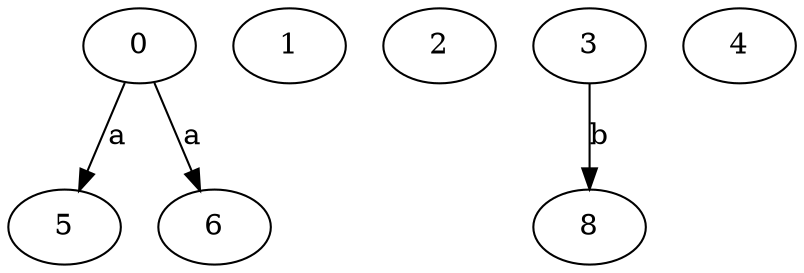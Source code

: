 strict digraph  {
5;
6;
0;
1;
2;
3;
4;
8;
0 -> 5  [label=a];
0 -> 6  [label=a];
3 -> 8  [label=b];
}
